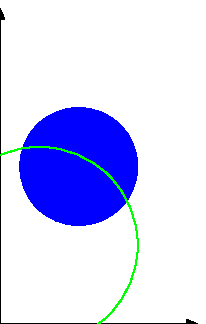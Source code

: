 beginfig(0)

z1=(-cm, 0);
z2=(2.5cm, 0);
z3=(0, -.5cm);
z4=(0, 4cm);
z5=(1cm, 2cm);
z6=(.5cm, 1cm);

drawarrow z1--z2;
drawarrow z3--z4;

fill fullcircle scaled 1.5cm shifted z5 withcolor blue;
draw fullcircle scaled 2.5cm shifted z6 withcolor green;

%label.bot("$x$", z2);
%label.lft("$y$", z4);

endfig
